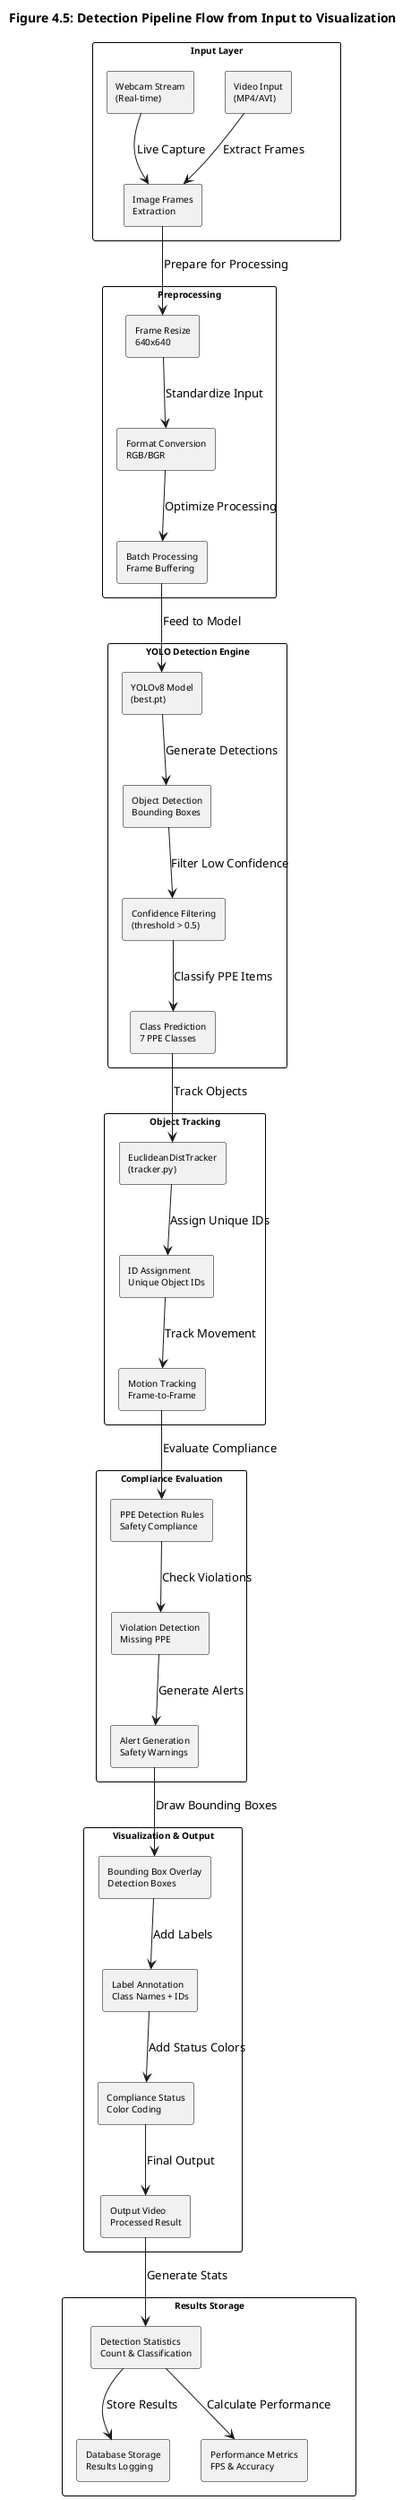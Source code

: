 @startuml Figure_4_5_Detection_Pipeline_Flow
!define RECTANGLE class

skinparam backgroundColor white
skinparam componentStyle rectangle
skinparam rectangle {
    BorderColor black
    FontSize 10
}
skinparam packageStyle rectangle

title Figure 4.5: Detection Pipeline Flow from Input to Visualization

package "Input Layer" {
    rectangle "Video Input\n(MP4/AVI)" as video_input
    rectangle "Webcam Stream\n(Real-time)" as webcam_input
    rectangle "Image Frames\nExtraction" as frame_extraction
}

package "Preprocessing" {
    rectangle "Frame Resize\n640x640" as resize
    rectangle "Format Conversion\nRGB/BGR" as format_convert
    rectangle "Batch Processing\nFrame Buffering" as batch_process
}

package "YOLO Detection Engine" {
    rectangle "YOLOv8 Model\n(best.pt)" as yolo_model
    rectangle "Object Detection\nBounding Boxes" as detection
    rectangle "Confidence Filtering\n(threshold > 0.5)" as confidence_filter
    rectangle "Class Prediction\n7 PPE Classes" as class_prediction
}

package "Object Tracking" {
    rectangle "EuclideanDistTracker\n(tracker.py)" as tracker
    rectangle "ID Assignment\nUnique Object IDs" as id_assignment
    rectangle "Motion Tracking\nFrame-to-Frame" as motion_tracking
}

package "Compliance Evaluation" {
    rectangle "PPE Detection Rules\nSafety Compliance" as compliance_rules
    rectangle "Violation Detection\nMissing PPE" as violation_detection
    rectangle "Alert Generation\nSafety Warnings" as alerts
}

package "Visualization & Output" {
    rectangle "Bounding Box Overlay\nDetection Boxes" as bbox_overlay
    rectangle "Label Annotation\nClass Names + IDs" as label_annotation
    rectangle "Compliance Status\nColor Coding" as status_overlay
    rectangle "Output Video\nProcessed Result" as output_video
}

package "Results Storage" {
    rectangle "Detection Statistics\nCount & Classification" as statistics
    rectangle "Database Storage\nResults Logging" as db_storage
    rectangle "Performance Metrics\nFPS & Accuracy" as metrics
}

' Input flow
video_input --> frame_extraction : Extract Frames
webcam_input --> frame_extraction : Live Capture
frame_extraction --> resize : Prepare for Processing

' Preprocessing flow
resize --> format_convert : Standardize Input
format_convert --> batch_process : Optimize Processing

' Detection flow
batch_process --> yolo_model : Feed to Model
yolo_model --> detection : Generate Detections
detection --> confidence_filter : Filter Low Confidence
confidence_filter --> class_prediction : Classify PPE Items

' Tracking flow
class_prediction --> tracker : Track Objects
tracker --> id_assignment : Assign Unique IDs
id_assignment --> motion_tracking : Track Movement

' Compliance evaluation
motion_tracking --> compliance_rules : Evaluate Compliance
compliance_rules --> violation_detection : Check Violations
violation_detection --> alerts : Generate Alerts

' Visualization pipeline
alerts --> bbox_overlay : Draw Bounding Boxes
bbox_overlay --> label_annotation : Add Labels
label_annotation --> status_overlay : Add Status Colors
status_overlay --> output_video : Final Output

' Results and storage
output_video --> statistics : Generate Stats
statistics --> db_storage : Store Results
statistics --> metrics : Calculate Performance

@enduml
